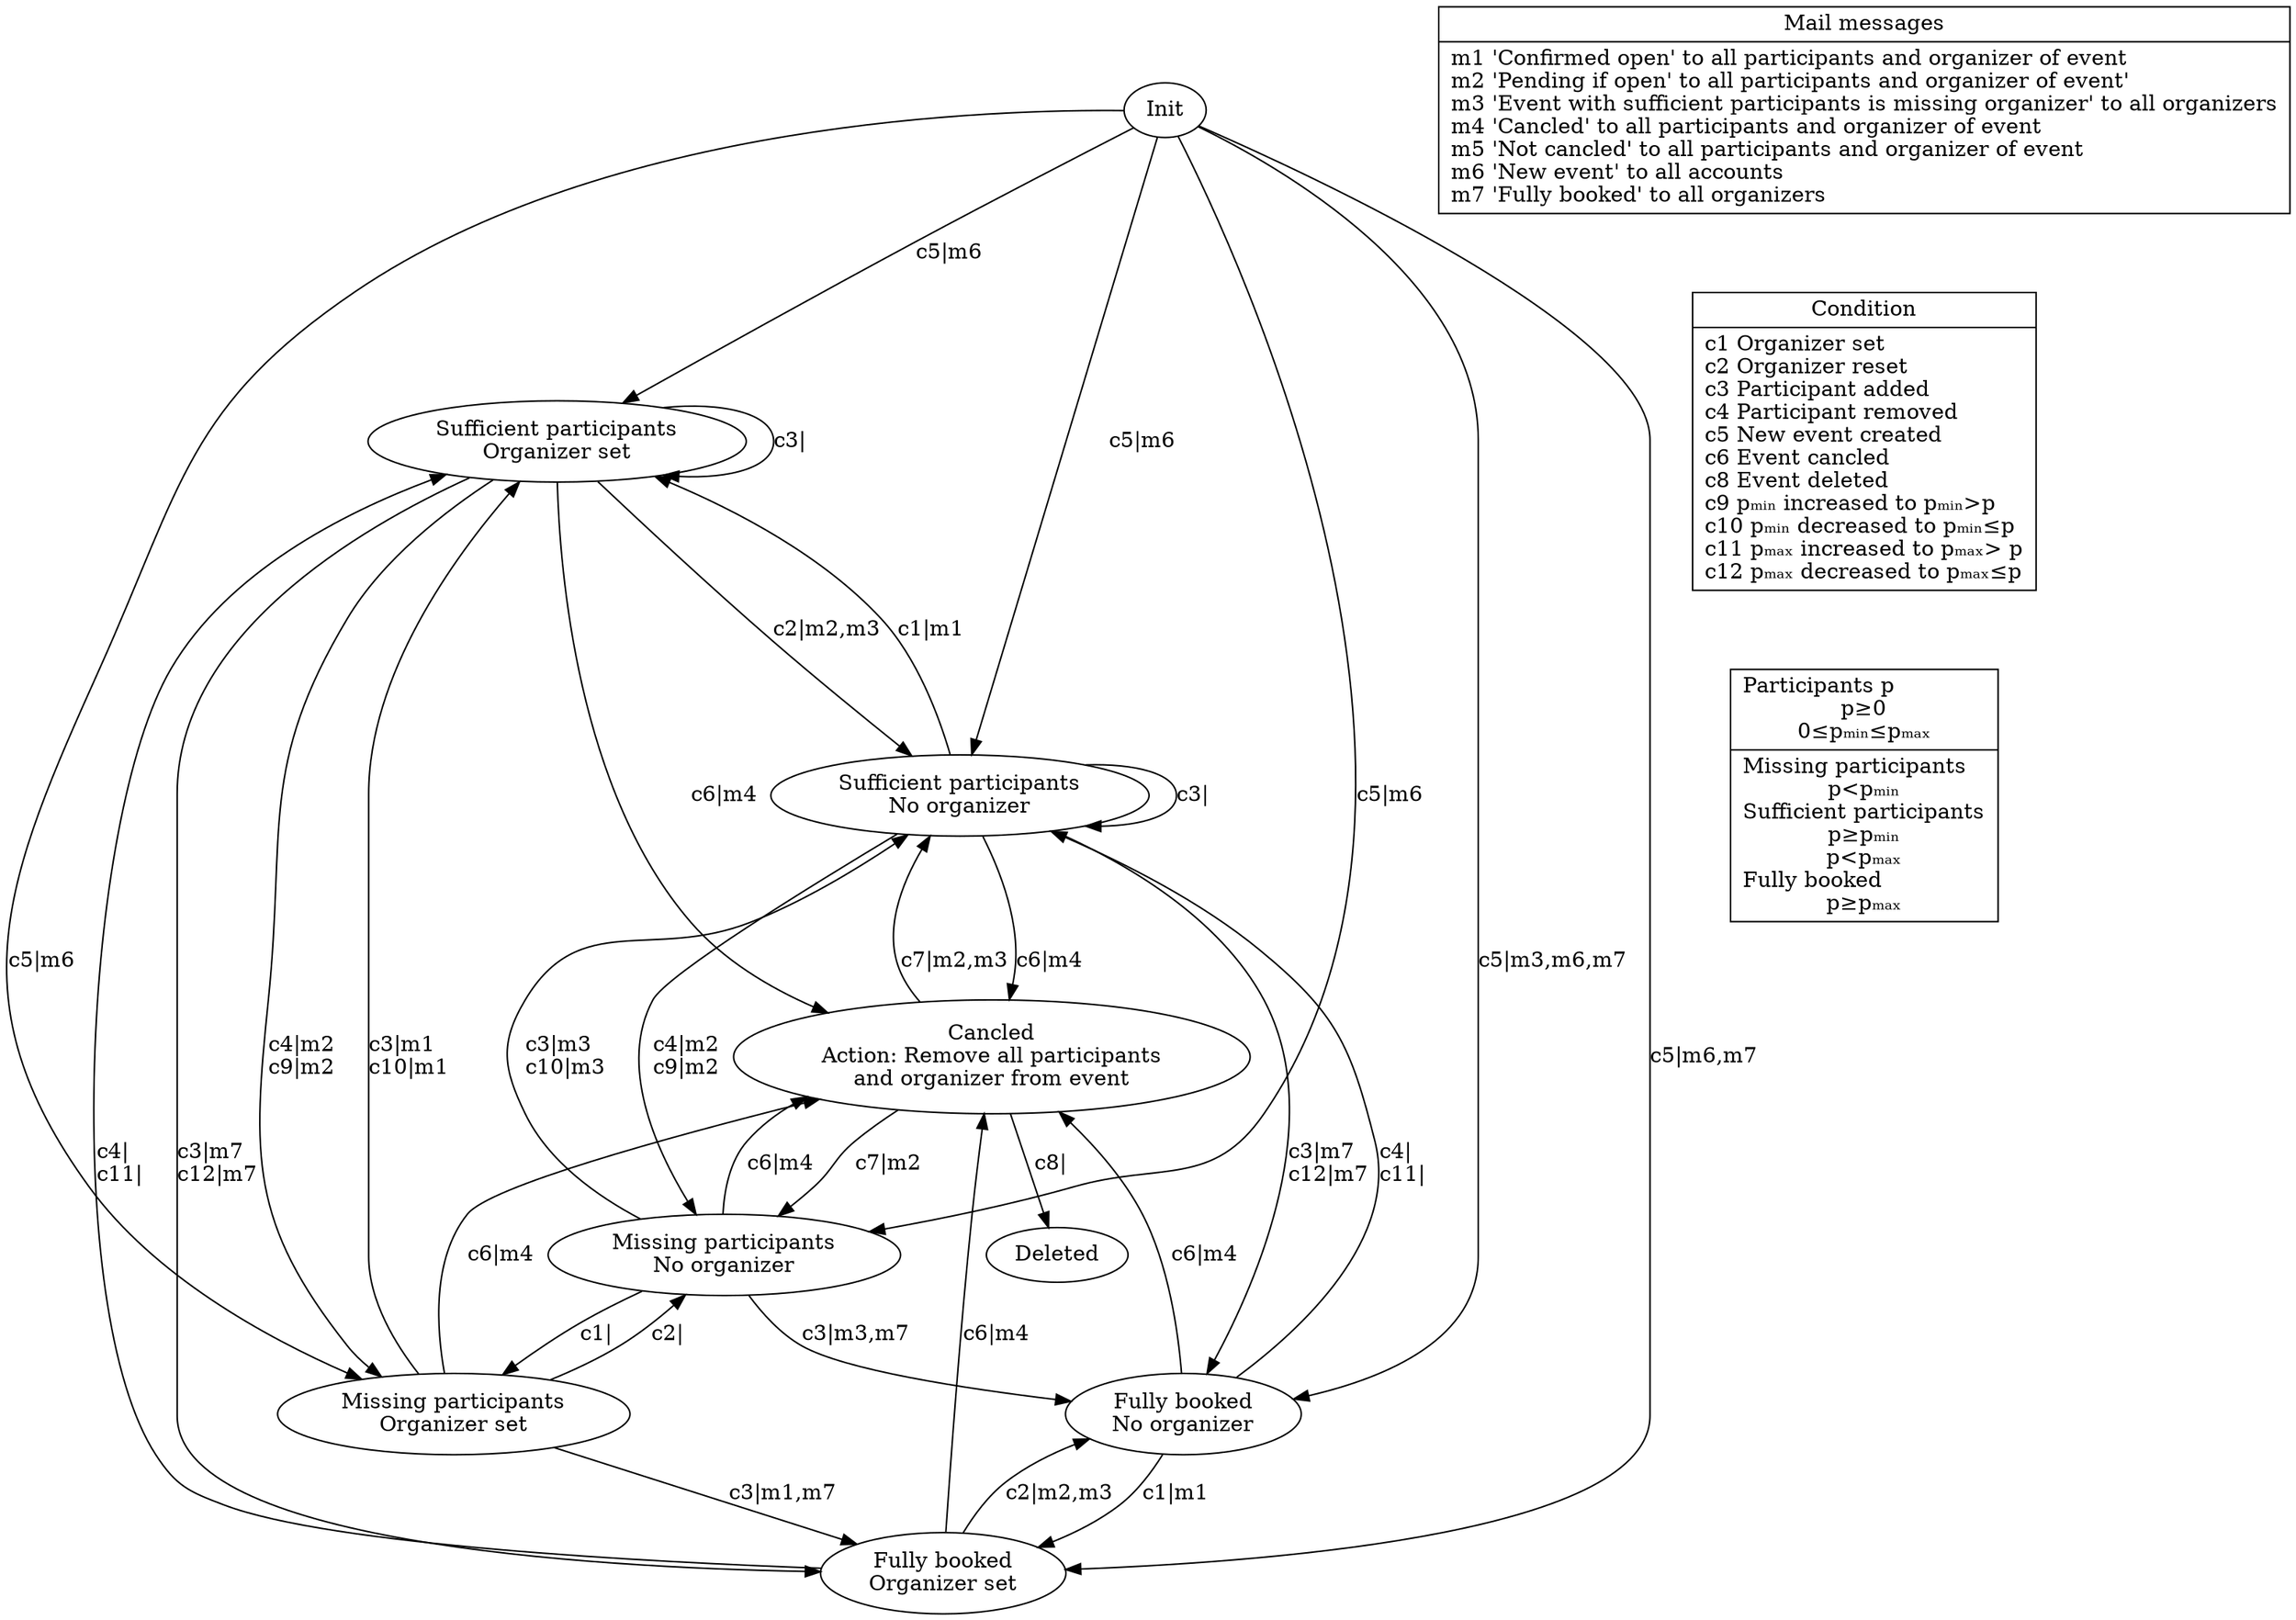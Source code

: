 strict digraph {
    spos [label="Sufficient participants\nOrganizer set"]
    spno [label="Sufficient participants\nNo organizer"]
    mpos [label="Missing participants\nOrganizer set"]
    mpno [label="Missing participants\nNo organizer"]
    fbno [label="Fully booked\nNo organizer"]
    fbos [label="Fully booked\nOrganizer set"]
    c [label="Cancled\nAction: Remove all participants\nand organizer from event"]
    d [label="Deleted"]
    i [label="Init"]

    spos -> spno [label="c2|m2,m3"]
    spos -> mpos [label="c4|m2\lc9|m2"]
    spno -> spos [label="c1|m1"]
    mpos -> spos [label="c3|m1\lc10|m1"]
    mpos -> mpno [label="c2|"]
    mpno -> mpos [label="c1|"]
    mpno -> spno [label="c3|m3\lc10|m3"]
    spno -> mpno [label="c4|m2\lc9|m2"]
    spos -> fbos [label="c3|m7\lc12|m7"]
    spno -> fbno [label="c3|m7\lc12|m7"]
    fbno -> fbos [label="c1|m1"]
    fbno -> spno [label="c4|\lc11|"]
    fbos -> fbno [label="c2|m2,m3"]
    fbos -> spos [label="c4|\lc11|"]
    fbos -> c [label="c6|m4"]
    fbno -> c [label="c6|m4"]
    spno -> c [label="c6|m4"]
    spno -> spno [label="c3|"]
    mpos -> c [label="c6|m4"]
    mpos -> fbos [label="c3|m1,m7"]
    mpno -> fbno [label="c3|m3,m7"]
    mpno -> c [label="c6|m4"]
    spos -> c [label="c6|m4"]
    spos -> spos [label="c3|"]
    c -> mpno [label="c7|m2"]
    c -> spno [label="c7|m2,m3"]
    c -> d [label="c8|"]
    i -> spos [label="c5|m6"]
    i -> spno [label="c5|m6"]
    i -> mpos [label="c5|m6"]
    i -> mpno [label="c5|m6"]
    i -> fbno [label="c5|m3,m6,m7"]
    i -> fbos [label="c5|m6,m7"]

    condition [shape=record, label="{Condition|c1 Organizer set\lc2 Organizer reset\lc3 Participant added\lc4 Participant removed\lc5 New event created\lc6 Event cancled\lc8 Event deleted\lc9 pₘᵢₙ increased to pₘᵢₙ\>p\lc10 pₘᵢₙ decreased to pₘᵢₙ\≤p\lc11 pₘₐₓ increased to pₘₐₓ\> p\lc12 pₘₐₓ decreased to pₘₐₓ\≤p\l}"]
    mail [shape=record, label="{Mail messages|m1 'Confirmed open' to all participants and organizer of event\lm2 'Pending if open' to all participants and organizer of event'\lm3 'Event with sufficient participants is missing organizer' to all organizers\lm4 'Cancled' to all participants and organizer of event\lm5 'Not cancled' to all participants and organizer of event\lm6 'New event' to all accounts\lm7 'Fully booked' to all organizers\l}"]
    participants [shape=record, label="{Participants p\lp\≥0\n0\≤pₘᵢₙ\≤pₘₐₓ|Missing participants\lp\<pₘᵢₙ\nSufficient participants\lp\≥pₘᵢₙ\np\<pₘₐₓ\nFully booked\lp\≥pₘₐₓ}"]

edge[ style=invis]
mail -> condition -> participants
    
}

